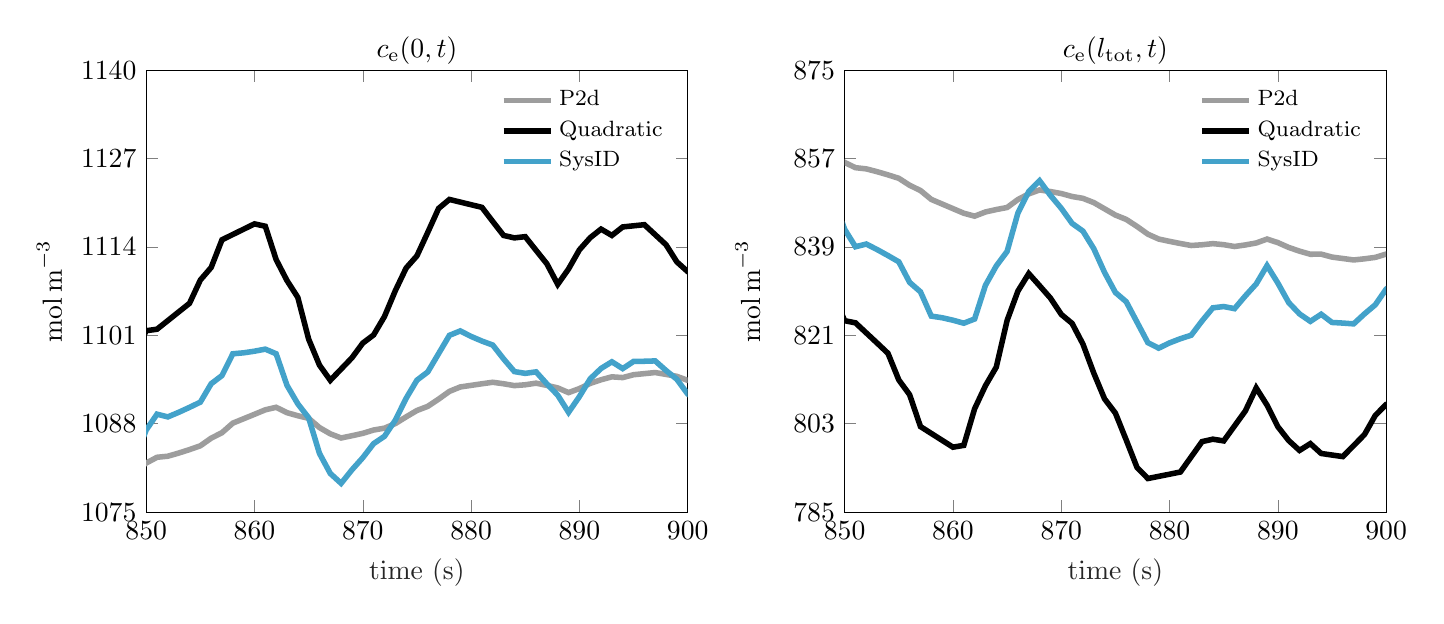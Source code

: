 % This file was created by matlab2tikz.
%
\definecolor{mycolor1}{rgb}{0.616,0.616,0.616}%
\definecolor{mycolor2}{rgb}{0.263,0.635,0.792}%
%
\begin{tikzpicture}

\begin{axis}[%
width=68.772mm,
height=56.146mm,
at={(0mm,0mm)},
scale only axis,
xmin=850,
xmax=900,
xtick={850,860,870,880,890,900},
xlabel style={font=\color{white!15!black}},
xlabel={time (s)},
ymin=1075,
ymax=1140,
ytick={1075, 1088, 1101, 1114, 1127, 1140},
ylabel style={font=\color{white!15!black}},
ylabel={$\mathrm{mol\, m}^{-3}$},
axis background/.style={fill=white},
title style={font=\bfseries},
title={$c_\mathrm{e}(0,t)$},
legend style={legend cell align=left, align=left, fill=none, draw=none},
legend style={font=\footnotesize},title style={yshift=-1.75ex,},xticklabel style={/pgf/number format/1000 sep=, /pgf/number format/precision=0,/pgf/number format/fixed,/pgf/number format/fixed zerofill,},yticklabel style={/pgf/number format/1000 sep=, /pgf/number format/precision=2, /pgf/number format/fixed, }, ylabel absolute,
]
\addplot [color=mycolor1, line width=2.0pt]
  table[row sep=crcr]{%
849	1081.03\\
850	1082.22\\
851	1083.07\\
852	1083.23\\
853	1083.69\\
854	1084.2\\
855	1084.76\\
856	1085.88\\
857	1086.69\\
858	1088.09\\
860	1089.39\\
861	1090.05\\
862	1090.42\\
863	1089.63\\
864	1089.18\\
865	1088.8\\
866	1087.44\\
867	1086.52\\
868	1085.91\\
869	1086.24\\
870	1086.59\\
871	1087.08\\
872	1087.35\\
873	1088.02\\
874	1089.01\\
875	1089.95\\
876	1090.56\\
877	1091.62\\
878	1092.76\\
879	1093.41\\
881	1093.88\\
882	1094.1\\
883	1093.88\\
884	1093.61\\
885	1093.73\\
886	1093.97\\
887	1093.64\\
888	1093.27\\
889	1092.58\\
890	1093.17\\
891	1093.93\\
892	1094.47\\
893	1094.9\\
894	1094.79\\
895	1095.21\\
897	1095.53\\
898	1095.26\\
899	1094.97\\
900	1094.38\\
901	1094.02\\
};
\addlegendentry{P2d}

\addplot [color=black, line width=2.0pt]
  table[row sep=crcr]{%
849	1098.39\\
850	1101.68\\
851	1101.9\\
854	1105.71\\
855	1109.13\\
856	1110.98\\
857	1115.05\\
860	1117.39\\
861	1117.04\\
862	1112.14\\
863	1109.06\\
864	1106.58\\
865	1100.45\\
866	1096.62\\
867	1094.39\\
869	1097.7\\
870	1099.86\\
871	1101.06\\
872	1103.76\\
873	1107.55\\
874	1110.89\\
875	1112.69\\
876	1116.14\\
877	1119.66\\
878	1120.98\\
881	1119.82\\
882	1117.74\\
883	1115.69\\
884	1115.33\\
885	1115.51\\
886	1113.5\\
887	1111.51\\
888	1108.5\\
889	1110.76\\
890	1113.57\\
891	1115.36\\
892	1116.62\\
893	1115.69\\
894	1116.94\\
896	1117.27\\
898	1114.32\\
899	1111.8\\
900	1110.37\\
901	1110.01\\
};
\addlegendentry{Quadratic}

\addplot [color=mycolor2, line width=2.0pt]
  table[row sep=crcr]{%
849	1082.98\\
850	1087.08\\
851	1089.41\\
852	1089.01\\
853	1089.68\\
854	1090.41\\
855	1091.18\\
856	1093.88\\
857	1095.09\\
858	1098.29\\
859	1098.43\\
860	1098.67\\
861	1098.97\\
862	1098.29\\
863	1093.65\\
864	1090.93\\
865	1088.88\\
866	1083.64\\
867	1080.69\\
868	1079.24\\
869	1081.23\\
870	1083.01\\
871	1085.08\\
872	1086.15\\
873	1088.52\\
874	1091.73\\
875	1094.41\\
876	1095.62\\
878	1101\\
879	1101.65\\
880	1100.84\\
881	1100.16\\
882	1099.57\\
883	1097.54\\
884	1095.67\\
885	1095.41\\
886	1095.63\\
887	1093.86\\
888	1092.2\\
889	1089.68\\
890	1091.99\\
891	1094.61\\
892	1096.13\\
893	1097.11\\
894	1096.11\\
895	1097.16\\
896	1097.19\\
897	1097.24\\
898	1095.83\\
899	1094.54\\
900	1092.37\\
901	1091.29\\
};
\addlegendentry{SysID}

\end{axis}

\begin{axis}[%
width=68.772mm,
height=56.146mm,
at={(88.706mm,0mm)},
scale only axis,
xmin=850,
xmax=900,
xtick={850,860,870,880,890,900},
xlabel style={font=\color{white!15!black}},
xlabel={time (s)},
ymin=785,
ymax=875,
ytick={785, 803, 821, 839, 857, 875},
ylabel style={font=\color{white!15!black}},
ylabel={$\mathrm{mol\, m}^{-3}$},
axis background/.style={fill=white},
title style={font=\bfseries},
title={$c_\mathrm{e}(l_\mathrm{tot},t)$},
legend style={legend cell align=left, align=left, fill=none, draw=none},
legend style={font=\footnotesize},title style={yshift=-1.75ex,},xticklabel style={/pgf/number format/1000 sep=, /pgf/number format/precision=0,/pgf/number format/fixed,/pgf/number format/fixed zerofill,},yticklabel style={/pgf/number format/1000 sep=, /pgf/number format/precision=2, /pgf/number format/fixed, }, ylabel absolute,
]
\addplot [color=mycolor1, line width=2.0pt]
  table[row sep=crcr]{%
849	857.627\\
850	856.2\\
851	855.133\\
852	854.89\\
853	854.314\\
854	853.672\\
855	852.97\\
856	851.552\\
857	850.485\\
858	848.673\\
861	845.861\\
862	845.266\\
863	846.115\\
864	846.609\\
865	847.029\\
866	848.652\\
867	849.806\\
868	850.6\\
869	850.274\\
870	849.873\\
871	849.266\\
872	848.893\\
873	848.031\\
875	845.486\\
876	844.599\\
877	843.162\\
878	841.594\\
879	840.604\\
880	840.131\\
881	839.697\\
882	839.291\\
883	839.44\\
884	839.67\\
885	839.457\\
886	839.09\\
887	839.406\\
888	839.803\\
889	840.598\\
890	839.88\\
891	838.898\\
892	838.142\\
893	837.508\\
894	837.531\\
895	836.933\\
897	836.349\\
898	836.58\\
899	836.872\\
900	837.546\\
901	837.973\\
};
\addlegendentry{P2d}

\addplot [color=black, line width=2.0pt]
  table[row sep=crcr]{%
849	829.138\\
850	823.98\\
851	823.545\\
853	819.427\\
854	817.341\\
855	811.923\\
856	808.907\\
857	802.429\\
860	798.231\\
861	798.603\\
862	806.052\\
863	810.747\\
864	814.534\\
865	824.034\\
866	830.021\\
867	833.571\\
868	831.102\\
869	828.589\\
870	825.27\\
871	823.435\\
872	819.23\\
873	813.328\\
874	808.06\\
875	805.165\\
876	799.69\\
877	794.076\\
878	791.856\\
880	792.728\\
881	793.179\\
883	799.363\\
884	799.858\\
885	799.507\\
887	805.615\\
888	810.293\\
889	806.794\\
890	802.403\\
891	799.586\\
892	797.574\\
893	798.954\\
894	796.95\\
896	796.317\\
898	800.807\\
899	804.711\\
900	806.93\\
901	807.52\\
};
\addlegendentry{Quadratic}

\addplot [color=mycolor2, line width=2.0pt]
  table[row sep=crcr]{%
849	848.776\\
850	842.587\\
851	839.043\\
852	839.588\\
853	838.459\\
854	837.242\\
855	835.969\\
856	831.779\\
857	829.861\\
858	824.917\\
859	824.583\\
860	824.081\\
861	823.472\\
862	824.333\\
863	831.189\\
864	835.128\\
865	838.088\\
866	845.923\\
867	850.294\\
868	852.47\\
869	849.491\\
870	846.866\\
871	843.792\\
872	842.223\\
873	838.655\\
874	833.798\\
875	829.724\\
876	827.837\\
878	819.501\\
879	818.393\\
880	819.465\\
881	820.316\\
882	821.026\\
883	823.936\\
884	826.602\\
885	826.864\\
886	826.433\\
887	829.038\\
888	831.461\\
889	835.192\\
890	831.642\\
891	827.678\\
892	825.364\\
893	823.846\\
894	825.295\\
895	823.623\\
896	823.499\\
897	823.336\\
898	825.371\\
899	827.231\\
900	830.422\\
901	831.973\\
};
\addlegendentry{SysID}

\end{axis}
\end{tikzpicture}%